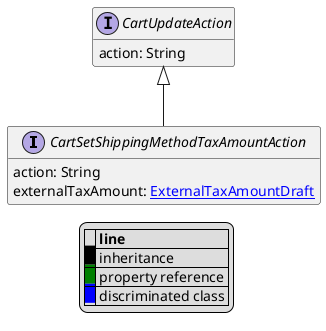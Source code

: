 @startuml

hide empty fields
hide empty methods
legend
|= |= line |
|<back:black>   </back>| inheritance |
|<back:green>   </back>| property reference |
|<back:blue>   </back>| discriminated class |
endlegend
interface CartSetShippingMethodTaxAmountAction [[CartSetShippingMethodTaxAmountAction.svg]] extends CartUpdateAction {
    action: String
    externalTaxAmount: [[ExternalTaxAmountDraft.svg ExternalTaxAmountDraft]]
}
interface CartUpdateAction [[CartUpdateAction.svg]]  {
    action: String
}





@enduml
